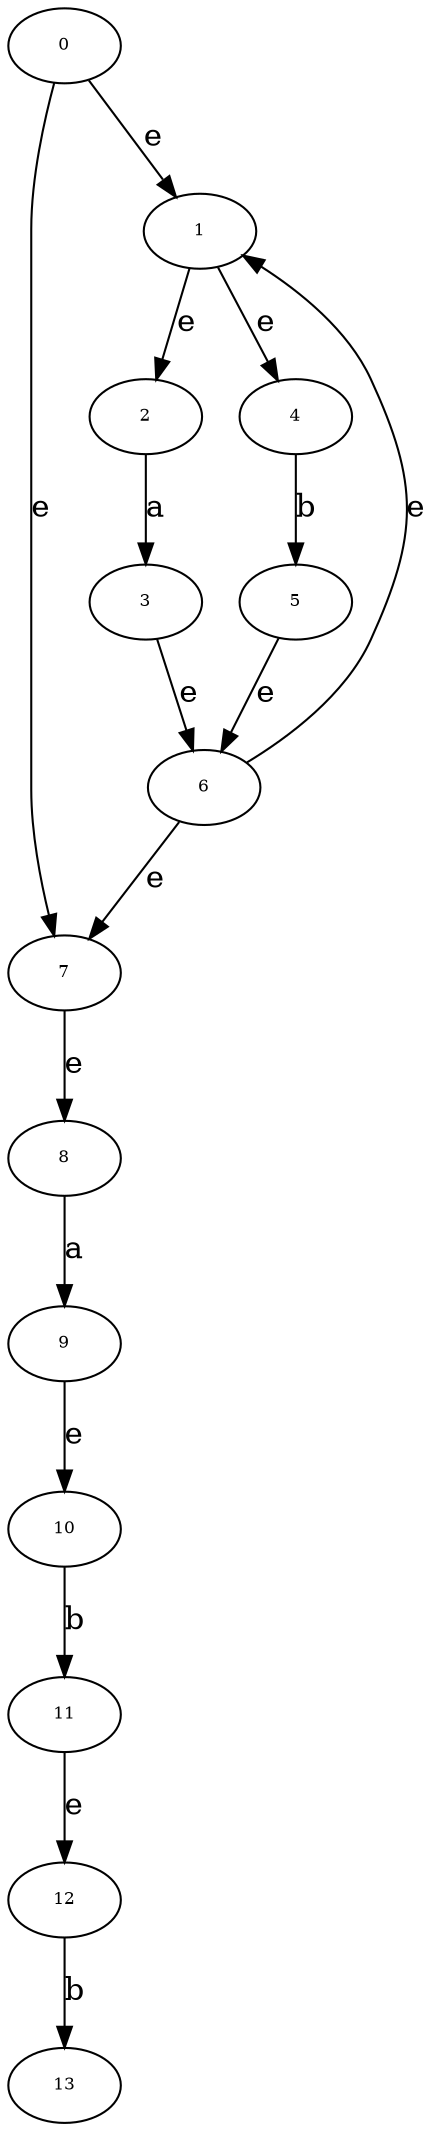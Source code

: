 digraph RGL__DirectedAdjacencyGraph {
    11 [
        fontsize = 8,
        label = 11
    ]

    12 [
        fontsize = 8,
        label = 12
    ]

    9 [
        fontsize = 8,
        label = 9
    ]

    10 [
        fontsize = 8,
        label = 10
    ]

    7 [
        fontsize = 8,
        label = 7
    ]

    8 [
        fontsize = 8,
        label = 8
    ]

    0 [
        fontsize = 8,
        label = 0
    ]

    1 [
        fontsize = 8,
        label = 1
    ]

    6 [
        fontsize = 8,
        label = 6
    ]

    2 [
        fontsize = 8,
        label = 2
    ]

    4 [
        fontsize = 8,
        label = 4
    ]

    3 [
        fontsize = 8,
        label = 3
    ]

    5 [
        fontsize = 8,
        label = 5
    ]

    13 [
        fontsize = 8,
        label = 13
    ]

    11 -> 12 [
        fontsize = 15,
        label = e
    ]

    12 -> 13 [
        fontsize = 15,
        label = b
    ]

    9 -> 10 [
        fontsize = 15,
        label = e
    ]

    10 -> 11 [
        fontsize = 15,
        label = b
    ]

    7 -> 8 [
        fontsize = 15,
        label = e
    ]

    8 -> 9 [
        fontsize = 15,
        label = a
    ]

    0 -> 1 [
        fontsize = 15,
        label = e
    ]

    0 -> 7 [
        fontsize = 15,
        label = e
    ]

    1 -> 2 [
        fontsize = 15,
        label = e
    ]

    1 -> 4 [
        fontsize = 15,
        label = e
    ]

    6 -> 7 [
        fontsize = 15,
        label = e
    ]

    6 -> 1 [
        fontsize = 15,
        label = e
    ]

    2 -> 3 [
        fontsize = 15,
        label = a
    ]

    4 -> 5 [
        fontsize = 15,
        label = b
    ]

    3 -> 6 [
        fontsize = 15,
        label = e
    ]

    5 -> 6 [
        fontsize = 15,
        label = e
    ]
}

